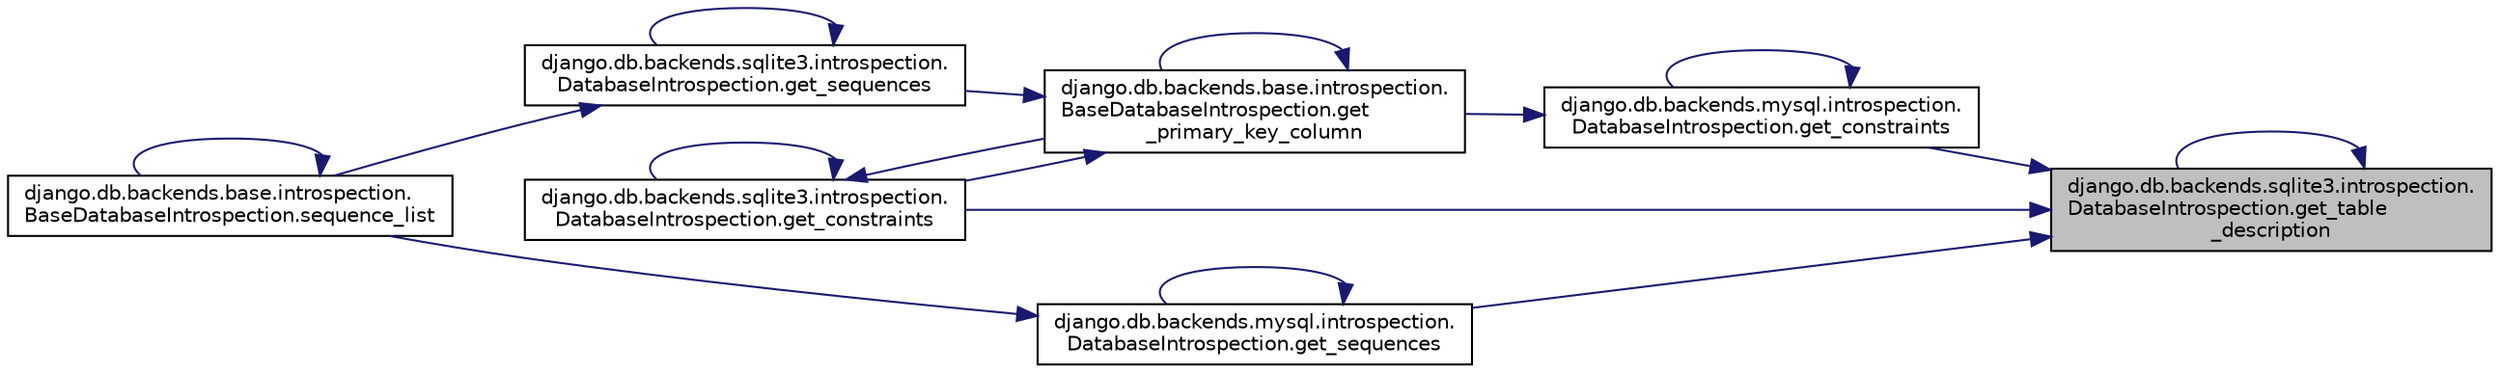 digraph "django.db.backends.sqlite3.introspection.DatabaseIntrospection.get_table_description"
{
 // LATEX_PDF_SIZE
  edge [fontname="Helvetica",fontsize="10",labelfontname="Helvetica",labelfontsize="10"];
  node [fontname="Helvetica",fontsize="10",shape=record];
  rankdir="RL";
  Node1 [label="django.db.backends.sqlite3.introspection.\lDatabaseIntrospection.get_table\l_description",height=0.2,width=0.4,color="black", fillcolor="grey75", style="filled", fontcolor="black",tooltip=" "];
  Node1 -> Node2 [dir="back",color="midnightblue",fontsize="10",style="solid",fontname="Helvetica"];
  Node2 [label="django.db.backends.mysql.introspection.\lDatabaseIntrospection.get_constraints",height=0.2,width=0.4,color="black", fillcolor="white", style="filled",URL="$da/dba/classdjango_1_1db_1_1backends_1_1mysql_1_1introspection_1_1_database_introspection.html#a5589cadb850af8f1549e838982d06693",tooltip=" "];
  Node2 -> Node2 [dir="back",color="midnightblue",fontsize="10",style="solid",fontname="Helvetica"];
  Node2 -> Node3 [dir="back",color="midnightblue",fontsize="10",style="solid",fontname="Helvetica"];
  Node3 [label="django.db.backends.base.introspection.\lBaseDatabaseIntrospection.get\l_primary_key_column",height=0.2,width=0.4,color="black", fillcolor="white", style="filled",URL="$d3/dd2/classdjango_1_1db_1_1backends_1_1base_1_1introspection_1_1_base_database_introspection.html#a6dca5ec9408937161399640e19536f7e",tooltip=" "];
  Node3 -> Node4 [dir="back",color="midnightblue",fontsize="10",style="solid",fontname="Helvetica"];
  Node4 [label="django.db.backends.sqlite3.introspection.\lDatabaseIntrospection.get_constraints",height=0.2,width=0.4,color="black", fillcolor="white", style="filled",URL="$d4/d0d/classdjango_1_1db_1_1backends_1_1sqlite3_1_1introspection_1_1_database_introspection.html#a1850aff20afcf3d63fbe054ed629a9a7",tooltip=" "];
  Node4 -> Node4 [dir="back",color="midnightblue",fontsize="10",style="solid",fontname="Helvetica"];
  Node4 -> Node3 [dir="back",color="midnightblue",fontsize="10",style="solid",fontname="Helvetica"];
  Node3 -> Node3 [dir="back",color="midnightblue",fontsize="10",style="solid",fontname="Helvetica"];
  Node3 -> Node5 [dir="back",color="midnightblue",fontsize="10",style="solid",fontname="Helvetica"];
  Node5 [label="django.db.backends.sqlite3.introspection.\lDatabaseIntrospection.get_sequences",height=0.2,width=0.4,color="black", fillcolor="white", style="filled",URL="$d4/d0d/classdjango_1_1db_1_1backends_1_1sqlite3_1_1introspection_1_1_database_introspection.html#a13bbb1e70bebdb3553c20cba5938e97b",tooltip=" "];
  Node5 -> Node5 [dir="back",color="midnightblue",fontsize="10",style="solid",fontname="Helvetica"];
  Node5 -> Node6 [dir="back",color="midnightblue",fontsize="10",style="solid",fontname="Helvetica"];
  Node6 [label="django.db.backends.base.introspection.\lBaseDatabaseIntrospection.sequence_list",height=0.2,width=0.4,color="black", fillcolor="white", style="filled",URL="$d3/dd2/classdjango_1_1db_1_1backends_1_1base_1_1introspection_1_1_base_database_introspection.html#afb6be74e4344b030e4a6842c048399f4",tooltip=" "];
  Node6 -> Node6 [dir="back",color="midnightblue",fontsize="10",style="solid",fontname="Helvetica"];
  Node1 -> Node4 [dir="back",color="midnightblue",fontsize="10",style="solid",fontname="Helvetica"];
  Node1 -> Node7 [dir="back",color="midnightblue",fontsize="10",style="solid",fontname="Helvetica"];
  Node7 [label="django.db.backends.mysql.introspection.\lDatabaseIntrospection.get_sequences",height=0.2,width=0.4,color="black", fillcolor="white", style="filled",URL="$da/dba/classdjango_1_1db_1_1backends_1_1mysql_1_1introspection_1_1_database_introspection.html#a1e72c21518edccc101e9dfcff1fdd7ff",tooltip=" "];
  Node7 -> Node7 [dir="back",color="midnightblue",fontsize="10",style="solid",fontname="Helvetica"];
  Node7 -> Node6 [dir="back",color="midnightblue",fontsize="10",style="solid",fontname="Helvetica"];
  Node1 -> Node1 [dir="back",color="midnightblue",fontsize="10",style="solid",fontname="Helvetica"];
}
